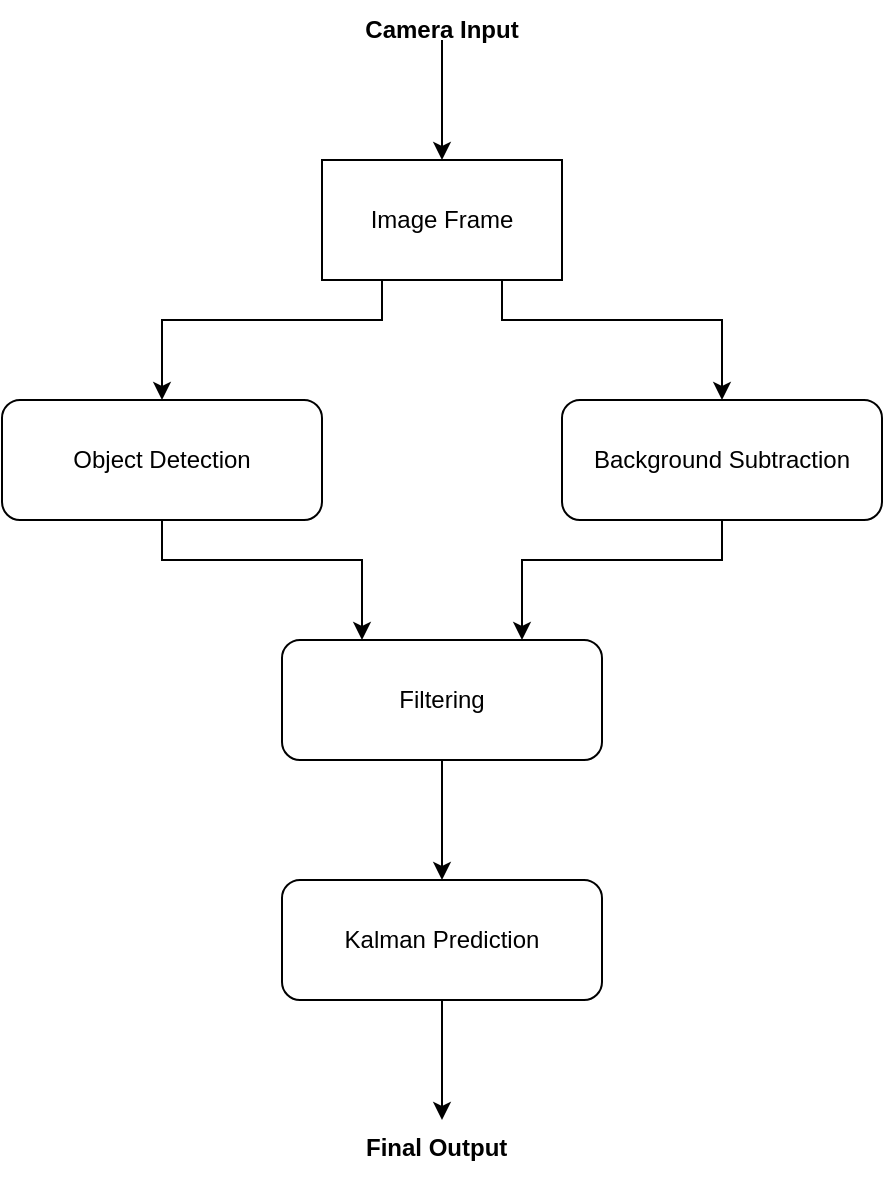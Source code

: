 <mxfile version="24.0.5" type="device">
  <diagram name="Page-1" id="ICGfq5NzDd103xpbN565">
    <mxGraphModel dx="593" dy="392" grid="1" gridSize="10" guides="1" tooltips="1" connect="1" arrows="1" fold="1" page="1" pageScale="1" pageWidth="850" pageHeight="1100" math="0" shadow="0">
      <root>
        <mxCell id="0" />
        <mxCell id="1" parent="0" />
        <mxCell id="vPCgrS4OZZ5oyQ1YS7NN-1" value="Object Detection" style="rounded=1;whiteSpace=wrap;html=1;fillColor=none;" vertex="1" parent="1">
          <mxGeometry x="70" y="340" width="160" height="60" as="geometry" />
        </mxCell>
        <mxCell id="vPCgrS4OZZ5oyQ1YS7NN-2" value="Background Subtraction" style="rounded=1;whiteSpace=wrap;html=1;fillColor=none;" vertex="1" parent="1">
          <mxGeometry x="350" y="340" width="160" height="60" as="geometry" />
        </mxCell>
        <mxCell id="vPCgrS4OZZ5oyQ1YS7NN-3" value="Image Frame" style="rounded=0;whiteSpace=wrap;html=1;fillColor=none;" vertex="1" parent="1">
          <mxGeometry x="230" y="220" width="120" height="60" as="geometry" />
        </mxCell>
        <mxCell id="vPCgrS4OZZ5oyQ1YS7NN-4" value="Filtering" style="rounded=1;whiteSpace=wrap;html=1;fillColor=none;" vertex="1" parent="1">
          <mxGeometry x="210" y="460" width="160" height="60" as="geometry" />
        </mxCell>
        <mxCell id="vPCgrS4OZZ5oyQ1YS7NN-5" value="Kalman Prediction" style="rounded=1;whiteSpace=wrap;html=1;fillColor=none;" vertex="1" parent="1">
          <mxGeometry x="210" y="580" width="160" height="60" as="geometry" />
        </mxCell>
        <mxCell id="vPCgrS4OZZ5oyQ1YS7NN-6" value="" style="endArrow=classic;html=1;rounded=0;exitX=0.25;exitY=1;exitDx=0;exitDy=0;entryX=0.5;entryY=0;entryDx=0;entryDy=0;" edge="1" parent="1" source="vPCgrS4OZZ5oyQ1YS7NN-3" target="vPCgrS4OZZ5oyQ1YS7NN-1">
          <mxGeometry width="50" height="50" relative="1" as="geometry">
            <mxPoint x="130" y="320" as="sourcePoint" />
            <mxPoint x="180" y="270" as="targetPoint" />
            <Array as="points">
              <mxPoint x="260" y="300" />
              <mxPoint x="150" y="300" />
            </Array>
          </mxGeometry>
        </mxCell>
        <mxCell id="vPCgrS4OZZ5oyQ1YS7NN-7" value="" style="endArrow=classic;html=1;rounded=0;exitX=0.75;exitY=1;exitDx=0;exitDy=0;entryX=0.5;entryY=0;entryDx=0;entryDy=0;" edge="1" parent="1" source="vPCgrS4OZZ5oyQ1YS7NN-3" target="vPCgrS4OZZ5oyQ1YS7NN-2">
          <mxGeometry width="50" height="50" relative="1" as="geometry">
            <mxPoint x="270" y="290" as="sourcePoint" />
            <mxPoint x="160" y="350" as="targetPoint" />
            <Array as="points">
              <mxPoint x="320" y="300" />
              <mxPoint x="430" y="300" />
            </Array>
          </mxGeometry>
        </mxCell>
        <mxCell id="vPCgrS4OZZ5oyQ1YS7NN-8" value="" style="endArrow=classic;html=1;rounded=0;exitX=0.5;exitY=1;exitDx=0;exitDy=0;entryX=0.25;entryY=0;entryDx=0;entryDy=0;" edge="1" parent="1" source="vPCgrS4OZZ5oyQ1YS7NN-1" target="vPCgrS4OZZ5oyQ1YS7NN-4">
          <mxGeometry width="50" height="50" relative="1" as="geometry">
            <mxPoint x="270" y="290" as="sourcePoint" />
            <mxPoint x="160" y="350" as="targetPoint" />
            <Array as="points">
              <mxPoint x="150" y="420" />
              <mxPoint x="250" y="420" />
            </Array>
          </mxGeometry>
        </mxCell>
        <mxCell id="vPCgrS4OZZ5oyQ1YS7NN-9" value="" style="endArrow=classic;html=1;rounded=0;exitX=0.5;exitY=1;exitDx=0;exitDy=0;entryX=0.75;entryY=0;entryDx=0;entryDy=0;" edge="1" parent="1" source="vPCgrS4OZZ5oyQ1YS7NN-2" target="vPCgrS4OZZ5oyQ1YS7NN-4">
          <mxGeometry width="50" height="50" relative="1" as="geometry">
            <mxPoint x="160" y="410" as="sourcePoint" />
            <mxPoint x="260" y="470" as="targetPoint" />
            <Array as="points">
              <mxPoint x="430" y="420" />
              <mxPoint x="330" y="420" />
            </Array>
          </mxGeometry>
        </mxCell>
        <mxCell id="vPCgrS4OZZ5oyQ1YS7NN-10" value="" style="endArrow=classic;html=1;rounded=0;exitX=0.5;exitY=1;exitDx=0;exitDy=0;entryX=0.5;entryY=0;entryDx=0;entryDy=0;" edge="1" parent="1" source="vPCgrS4OZZ5oyQ1YS7NN-4" target="vPCgrS4OZZ5oyQ1YS7NN-5">
          <mxGeometry width="50" height="50" relative="1" as="geometry">
            <mxPoint x="130" y="590" as="sourcePoint" />
            <mxPoint x="180" y="540" as="targetPoint" />
          </mxGeometry>
        </mxCell>
        <mxCell id="vPCgrS4OZZ5oyQ1YS7NN-11" value="" style="endArrow=classic;html=1;rounded=0;exitX=0.5;exitY=1;exitDx=0;exitDy=0;" edge="1" parent="1" source="vPCgrS4OZZ5oyQ1YS7NN-5">
          <mxGeometry width="50" height="50" relative="1" as="geometry">
            <mxPoint x="190" y="750" as="sourcePoint" />
            <mxPoint x="290" y="700" as="targetPoint" />
          </mxGeometry>
        </mxCell>
        <mxCell id="vPCgrS4OZZ5oyQ1YS7NN-12" value="" style="endArrow=classic;html=1;rounded=0;entryX=0.5;entryY=0;entryDx=0;entryDy=0;" edge="1" parent="1" target="vPCgrS4OZZ5oyQ1YS7NN-3">
          <mxGeometry width="50" height="50" relative="1" as="geometry">
            <mxPoint x="290" y="160" as="sourcePoint" />
            <mxPoint x="320" y="110" as="targetPoint" />
          </mxGeometry>
        </mxCell>
        <mxCell id="vPCgrS4OZZ5oyQ1YS7NN-13" value="&lt;b&gt;Camera Input&lt;/b&gt;" style="text;strokeColor=none;align=center;fillColor=none;html=1;verticalAlign=middle;whiteSpace=wrap;rounded=0;" vertex="1" parent="1">
          <mxGeometry x="250" y="140" width="80" height="30" as="geometry" />
        </mxCell>
        <mxCell id="vPCgrS4OZZ5oyQ1YS7NN-14" value="&lt;b&gt;Final Output&lt;/b&gt;" style="text;whiteSpace=wrap;html=1;" vertex="1" parent="1">
          <mxGeometry x="250" y="700" width="80" height="30" as="geometry" />
        </mxCell>
      </root>
    </mxGraphModel>
  </diagram>
</mxfile>
